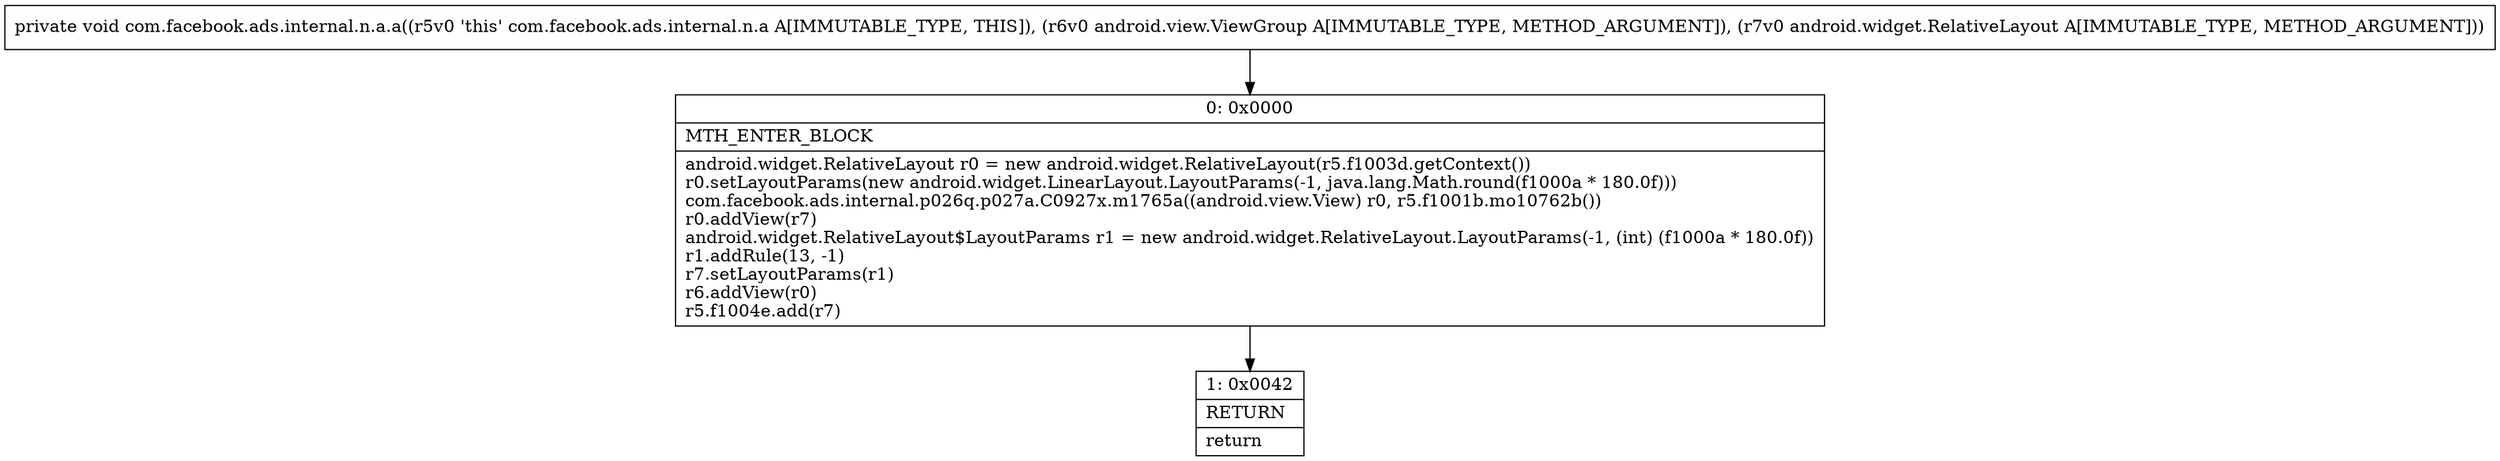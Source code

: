 digraph "CFG forcom.facebook.ads.internal.n.a.a(Landroid\/view\/ViewGroup;Landroid\/widget\/RelativeLayout;)V" {
Node_0 [shape=record,label="{0\:\ 0x0000|MTH_ENTER_BLOCK\l|android.widget.RelativeLayout r0 = new android.widget.RelativeLayout(r5.f1003d.getContext())\lr0.setLayoutParams(new android.widget.LinearLayout.LayoutParams(\-1, java.lang.Math.round(f1000a * 180.0f)))\lcom.facebook.ads.internal.p026q.p027a.C0927x.m1765a((android.view.View) r0, r5.f1001b.mo10762b())\lr0.addView(r7)\landroid.widget.RelativeLayout$LayoutParams r1 = new android.widget.RelativeLayout.LayoutParams(\-1, (int) (f1000a * 180.0f))\lr1.addRule(13, \-1)\lr7.setLayoutParams(r1)\lr6.addView(r0)\lr5.f1004e.add(r7)\l}"];
Node_1 [shape=record,label="{1\:\ 0x0042|RETURN\l|return\l}"];
MethodNode[shape=record,label="{private void com.facebook.ads.internal.n.a.a((r5v0 'this' com.facebook.ads.internal.n.a A[IMMUTABLE_TYPE, THIS]), (r6v0 android.view.ViewGroup A[IMMUTABLE_TYPE, METHOD_ARGUMENT]), (r7v0 android.widget.RelativeLayout A[IMMUTABLE_TYPE, METHOD_ARGUMENT])) }"];
MethodNode -> Node_0;
Node_0 -> Node_1;
}

